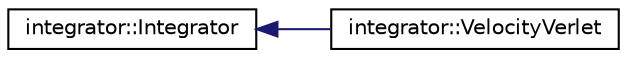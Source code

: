 digraph "Graphical Class Hierarchy"
{
 // LATEX_PDF_SIZE
  edge [fontname="Helvetica",fontsize="10",labelfontname="Helvetica",labelfontsize="10"];
  node [fontname="Helvetica",fontsize="10",shape=record];
  rankdir="LR";
  Node0 [label="integrator::Integrator",height=0.2,width=0.4,color="black", fillcolor="white", style="filled",URL="$classintegrator_1_1Integrator.html",tooltip="Integrator is a base class for all integrators."];
  Node0 -> Node1 [dir="back",color="midnightblue",fontsize="10",style="solid",fontname="Helvetica"];
  Node1 [label="integrator::VelocityVerlet",height=0.2,width=0.4,color="black", fillcolor="white", style="filled",URL="$classintegrator_1_1VelocityVerlet.html",tooltip="VelocityVerlet is a class for velocity verlet integrator."];
}
